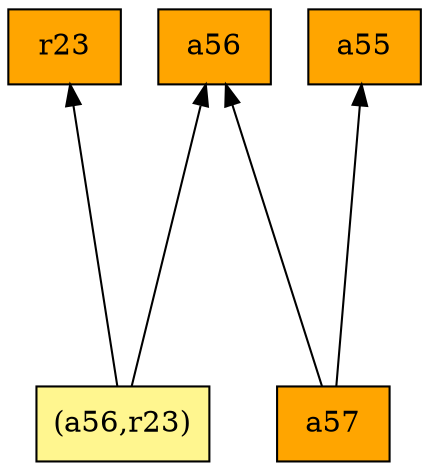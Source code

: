 digraph G {
rankdir=BT;ranksep="2.0";
"(a56,r23)" [shape=record,fillcolor=khaki1,style=filled,label="{(a56,r23)}"];
"a57" [shape=record,fillcolor=orange,style=filled,label="{a57}"];
"a56" [shape=record,fillcolor=orange,style=filled,label="{a56}"];
"a55" [shape=record,fillcolor=orange,style=filled,label="{a55}"];
"r23" [shape=record,fillcolor=orange,style=filled,label="{r23}"];
"(a56,r23)" -> "a56"
"(a56,r23)" -> "r23"
"a57" -> "a56"
"a57" -> "a55"
}